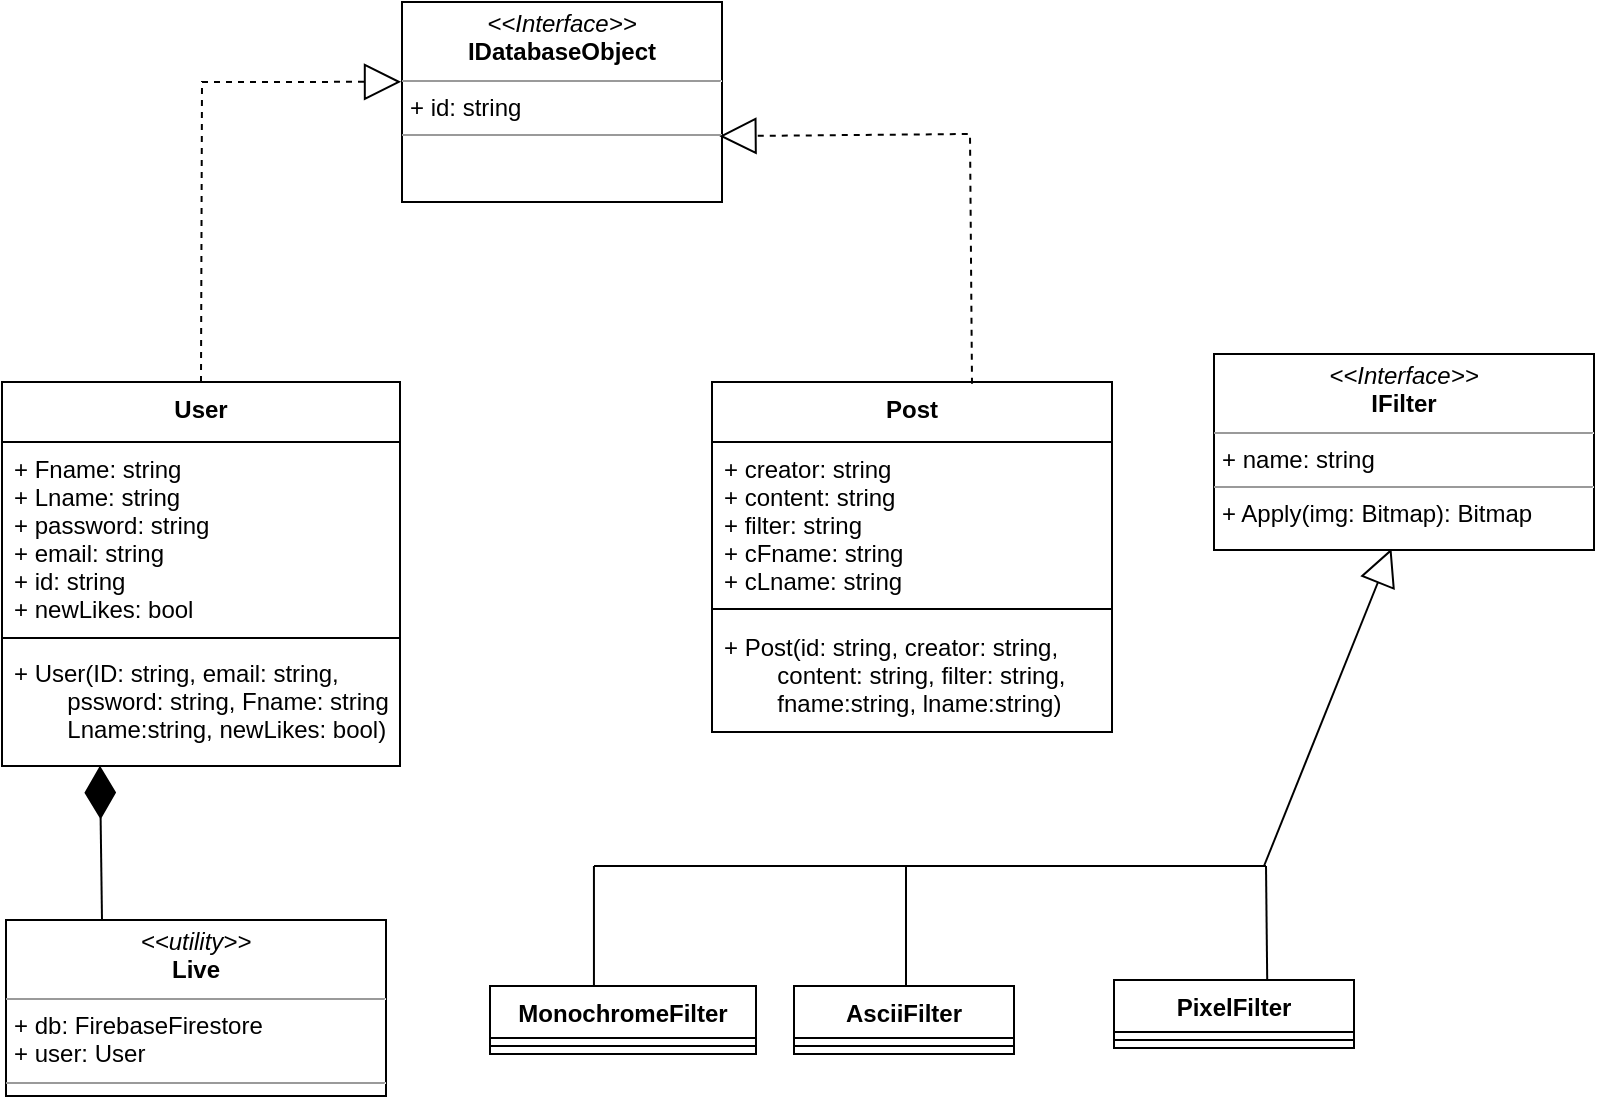<mxfile version="21.1.7" type="github">
  <diagram id="5j97dR44W0pkRMfTW0MN" name="‫עמוד-1‬">
    <mxGraphModel dx="979" dy="512" grid="0" gridSize="10" guides="1" tooltips="1" connect="1" arrows="1" fold="1" page="1" pageScale="1" pageWidth="827" pageHeight="1169" math="0" shadow="0">
      <root>
        <mxCell id="0" />
        <mxCell id="1" parent="0" />
        <mxCell id="RlVIT7YuRauQy9fZDoNZ-9" value="User" style="swimlane;fontStyle=1;align=center;verticalAlign=top;childLayout=stackLayout;horizontal=1;startSize=30;horizontalStack=0;resizeParent=1;resizeParentMax=0;resizeLast=0;collapsible=1;marginBottom=0;rounded=0;" parent="1" vertex="1">
          <mxGeometry x="19" y="226" width="199" height="192" as="geometry" />
        </mxCell>
        <mxCell id="RlVIT7YuRauQy9fZDoNZ-10" value="+ Fname: string&#xa;+ Lname: string&#xa;+ password: string&#xa;+ email: string&#xa;+ id: string&#xa;+ newLikes: bool" style="text;strokeColor=none;fillColor=none;align=left;verticalAlign=top;spacingLeft=4;spacingRight=4;overflow=hidden;rotatable=0;points=[[0,0.5],[1,0.5]];portConstraint=eastwest;rounded=0;" parent="RlVIT7YuRauQy9fZDoNZ-9" vertex="1">
          <mxGeometry y="30" width="199" height="94" as="geometry" />
        </mxCell>
        <mxCell id="RlVIT7YuRauQy9fZDoNZ-11" value="" style="line;strokeWidth=1;fillColor=none;align=left;verticalAlign=middle;spacingTop=-1;spacingLeft=3;spacingRight=3;rotatable=0;labelPosition=right;points=[];portConstraint=eastwest;strokeColor=inherit;rounded=0;" parent="RlVIT7YuRauQy9fZDoNZ-9" vertex="1">
          <mxGeometry y="124" width="199" height="8" as="geometry" />
        </mxCell>
        <mxCell id="RlVIT7YuRauQy9fZDoNZ-12" value="+ User(ID: string, email: string,&#xa;        pssword: string, Fname: string,&#xa;        Lname:string, newLikes: bool)" style="text;strokeColor=none;fillColor=none;align=left;verticalAlign=top;spacingLeft=4;spacingRight=4;overflow=hidden;rotatable=0;points=[[0,0.5],[1,0.5]];portConstraint=eastwest;rounded=0;" parent="RlVIT7YuRauQy9fZDoNZ-9" vertex="1">
          <mxGeometry y="132" width="199" height="60" as="geometry" />
        </mxCell>
        <mxCell id="RlVIT7YuRauQy9fZDoNZ-13" value="Post" style="swimlane;fontStyle=1;align=center;verticalAlign=top;childLayout=stackLayout;horizontal=1;startSize=30;horizontalStack=0;resizeParent=1;resizeParentMax=0;resizeLast=0;collapsible=1;marginBottom=0;" parent="1" vertex="1">
          <mxGeometry x="374" y="226" width="200" height="175" as="geometry" />
        </mxCell>
        <mxCell id="RlVIT7YuRauQy9fZDoNZ-14" value="+ creator: string&#xa;+ content: string&#xa;+ filter: string&#xa;+ cFname: string&#xa;+ cLname: string" style="text;strokeColor=none;fillColor=none;align=left;verticalAlign=top;spacingLeft=4;spacingRight=4;overflow=hidden;rotatable=0;points=[[0,0.5],[1,0.5]];portConstraint=eastwest;" parent="RlVIT7YuRauQy9fZDoNZ-13" vertex="1">
          <mxGeometry y="30" width="200" height="78" as="geometry" />
        </mxCell>
        <mxCell id="RlVIT7YuRauQy9fZDoNZ-15" value="" style="line;strokeWidth=1;fillColor=none;align=left;verticalAlign=middle;spacingTop=-1;spacingLeft=3;spacingRight=3;rotatable=0;labelPosition=right;points=[];portConstraint=eastwest;strokeColor=inherit;" parent="RlVIT7YuRauQy9fZDoNZ-13" vertex="1">
          <mxGeometry y="108" width="200" height="11" as="geometry" />
        </mxCell>
        <mxCell id="RlVIT7YuRauQy9fZDoNZ-16" value="+ Post(id: string, creator: string, &#xa;        content: string, filter: string,&#xa;        fname:string, lname:string)" style="text;strokeColor=none;fillColor=none;align=left;verticalAlign=top;spacingLeft=4;spacingRight=4;overflow=hidden;rotatable=0;points=[[0,0.5],[1,0.5]];portConstraint=eastwest;" parent="RlVIT7YuRauQy9fZDoNZ-13" vertex="1">
          <mxGeometry y="119" width="200" height="56" as="geometry" />
        </mxCell>
        <mxCell id="RlVIT7YuRauQy9fZDoNZ-22" value="" style="endArrow=block;endSize=16;endFill=0;html=1;rounded=0;exitX=0.5;exitY=0;exitDx=0;exitDy=0;entryX=-0.003;entryY=0.399;entryDx=0;entryDy=0;dashed=1;entryPerimeter=0;" parent="1" source="RlVIT7YuRauQy9fZDoNZ-9" target="RlVIT7YuRauQy9fZDoNZ-42" edge="1">
          <mxGeometry width="160" relative="1" as="geometry">
            <mxPoint x="119" y="216" as="sourcePoint" />
            <mxPoint x="219.0" y="76" as="targetPoint" />
            <Array as="points">
              <mxPoint x="119" y="76" />
            </Array>
          </mxGeometry>
        </mxCell>
        <mxCell id="RlVIT7YuRauQy9fZDoNZ-42" value="&lt;p style=&quot;margin:0px;margin-top:4px;text-align:center;&quot;&gt;&lt;i&gt;&amp;lt;&amp;lt;Interface&amp;gt;&amp;gt;&lt;/i&gt;&lt;br&gt;&lt;b&gt;IDatabaseObject&lt;/b&gt;&lt;/p&gt;&lt;hr size=&quot;1&quot;&gt;&lt;p style=&quot;margin:0px;margin-left:4px;&quot;&gt;+ id: string&lt;br&gt;&lt;/p&gt;&lt;hr size=&quot;1&quot;&gt;&lt;p style=&quot;margin:0px;margin-left:4px;&quot;&gt;&lt;br&gt;&lt;/p&gt;" style="verticalAlign=top;align=left;overflow=fill;fontSize=12;fontFamily=Helvetica;html=1;" parent="1" vertex="1">
          <mxGeometry x="219" y="36" width="160" height="100" as="geometry" />
        </mxCell>
        <mxCell id="RlVIT7YuRauQy9fZDoNZ-43" value="" style="endArrow=block;endSize=16;endFill=0;html=1;rounded=0;exitX=0.65;exitY=0.005;exitDx=0;exitDy=0;dashed=1;entryX=0.992;entryY=0.671;entryDx=0;entryDy=0;entryPerimeter=0;exitPerimeter=0;" parent="1" source="RlVIT7YuRauQy9fZDoNZ-13" target="RlVIT7YuRauQy9fZDoNZ-42" edge="1">
          <mxGeometry width="160" relative="1" as="geometry">
            <mxPoint x="499" y="226.0" as="sourcePoint" />
            <mxPoint x="379" y="76" as="targetPoint" />
            <Array as="points">
              <mxPoint x="503" y="102" />
            </Array>
          </mxGeometry>
        </mxCell>
        <mxCell id="RlVIT7YuRauQy9fZDoNZ-53" value="" style="endArrow=block;endSize=16;endFill=0;html=1;rounded=0;entryX=0.467;entryY=0.993;entryDx=0;entryDy=0;entryPerimeter=0;" parent="1" target="Nct13a2ik9a1Dru6cYVa-1" edge="1">
          <mxGeometry width="160" relative="1" as="geometry">
            <mxPoint x="650" y="468" as="sourcePoint" />
            <mxPoint x="716.29" y="385.176" as="targetPoint" />
            <Array as="points" />
          </mxGeometry>
        </mxCell>
        <mxCell id="RlVIT7YuRauQy9fZDoNZ-58" value="" style="endArrow=none;html=1;rounded=0;" parent="1" edge="1">
          <mxGeometry width="50" height="50" relative="1" as="geometry">
            <mxPoint x="315" y="468" as="sourcePoint" />
            <mxPoint x="651" y="468" as="targetPoint" />
          </mxGeometry>
        </mxCell>
        <mxCell id="RlVIT7YuRauQy9fZDoNZ-59" value="" style="endArrow=none;html=1;rounded=0;" parent="1" edge="1">
          <mxGeometry width="50" height="50" relative="1" as="geometry">
            <mxPoint x="314.97" y="528" as="sourcePoint" />
            <mxPoint x="314.97" y="468" as="targetPoint" />
          </mxGeometry>
        </mxCell>
        <mxCell id="RlVIT7YuRauQy9fZDoNZ-60" value="" style="endArrow=none;html=1;rounded=0;" parent="1" edge="1">
          <mxGeometry width="50" height="50" relative="1" as="geometry">
            <mxPoint x="471" y="528" as="sourcePoint" />
            <mxPoint x="471" y="468" as="targetPoint" />
          </mxGeometry>
        </mxCell>
        <mxCell id="RlVIT7YuRauQy9fZDoNZ-61" value="" style="endArrow=none;html=1;rounded=0;exitX=0.497;exitY=-0.004;exitDx=0;exitDy=0;exitPerimeter=0;" parent="1" edge="1">
          <mxGeometry width="50" height="50" relative="1" as="geometry">
            <mxPoint x="651.64" y="527.864" as="sourcePoint" />
            <mxPoint x="651" y="468" as="targetPoint" />
          </mxGeometry>
        </mxCell>
        <mxCell id="RlVIT7YuRauQy9fZDoNZ-62" value="PixelFilter" style="swimlane;fontStyle=1;align=center;verticalAlign=top;childLayout=stackLayout;horizontal=1;startSize=26;horizontalStack=0;resizeParent=1;resizeParentMax=0;resizeLast=0;collapsible=1;marginBottom=0;" parent="1" vertex="1">
          <mxGeometry x="575" y="525" width="120" height="34" as="geometry" />
        </mxCell>
        <mxCell id="RlVIT7YuRauQy9fZDoNZ-64" value="" style="line;strokeWidth=1;fillColor=none;align=left;verticalAlign=middle;spacingTop=-1;spacingLeft=3;spacingRight=3;rotatable=0;labelPosition=right;points=[];portConstraint=eastwest;strokeColor=inherit;" parent="RlVIT7YuRauQy9fZDoNZ-62" vertex="1">
          <mxGeometry y="26" width="120" height="8" as="geometry" />
        </mxCell>
        <mxCell id="RlVIT7YuRauQy9fZDoNZ-66" value="AsciiFilter" style="swimlane;fontStyle=1;align=center;verticalAlign=top;childLayout=stackLayout;horizontal=1;startSize=26;horizontalStack=0;resizeParent=1;resizeParentMax=0;resizeLast=0;collapsible=1;marginBottom=0;" parent="1" vertex="1">
          <mxGeometry x="415" y="528" width="110" height="34" as="geometry" />
        </mxCell>
        <mxCell id="RlVIT7YuRauQy9fZDoNZ-67" value="" style="line;strokeWidth=1;fillColor=none;align=left;verticalAlign=middle;spacingTop=-1;spacingLeft=3;spacingRight=3;rotatable=0;labelPosition=right;points=[];portConstraint=eastwest;strokeColor=inherit;" parent="RlVIT7YuRauQy9fZDoNZ-66" vertex="1">
          <mxGeometry y="26" width="110" height="8" as="geometry" />
        </mxCell>
        <mxCell id="I7XnUN0qQvFKLFBBOWLg-1" value="MonochromeFilter" style="swimlane;fontStyle=1;align=center;verticalAlign=top;childLayout=stackLayout;horizontal=1;startSize=26;horizontalStack=0;resizeParent=1;resizeParentMax=0;resizeLast=0;collapsible=1;marginBottom=0;" parent="1" vertex="1">
          <mxGeometry x="263" y="528" width="133" height="34" as="geometry" />
        </mxCell>
        <mxCell id="I7XnUN0qQvFKLFBBOWLg-2" value="" style="line;strokeWidth=1;fillColor=none;align=left;verticalAlign=middle;spacingTop=-1;spacingLeft=3;spacingRight=3;rotatable=0;labelPosition=right;points=[];portConstraint=eastwest;strokeColor=inherit;" parent="I7XnUN0qQvFKLFBBOWLg-1" vertex="1">
          <mxGeometry y="26" width="133" height="8" as="geometry" />
        </mxCell>
        <mxCell id="Nct13a2ik9a1Dru6cYVa-1" value="&lt;p style=&quot;margin:0px;margin-top:4px;text-align:center;&quot;&gt;&lt;i&gt;&amp;lt;&amp;lt;Interface&amp;gt;&amp;gt;&lt;/i&gt;&lt;br&gt;&lt;b&gt;IFilter&lt;/b&gt;&lt;/p&gt;&lt;hr size=&quot;1&quot;&gt;&lt;p style=&quot;margin:0px;margin-left:4px;&quot;&gt;+ name: string&lt;/p&gt;&lt;hr size=&quot;1&quot;&gt;&lt;p style=&quot;margin:0px;margin-left:4px;&quot;&gt;+ Apply(img: Bitmap): Bitmap&lt;/p&gt;" style="verticalAlign=top;align=left;overflow=fill;fontSize=12;fontFamily=Helvetica;html=1;" parent="1" vertex="1">
          <mxGeometry x="625" y="212" width="190" height="98" as="geometry" />
        </mxCell>
        <mxCell id="Nct13a2ik9a1Dru6cYVa-2" value="&lt;p style=&quot;margin:0px;margin-top:4px;text-align:center;&quot;&gt;&lt;i&gt;&amp;lt;&amp;lt;utility&amp;gt;&amp;gt;&lt;/i&gt;&lt;br&gt;&lt;b&gt;Live&lt;/b&gt;&lt;/p&gt;&lt;hr size=&quot;1&quot;&gt;&lt;p style=&quot;margin:0px;margin-left:4px;&quot;&gt;+ db: FirebaseFirestore&lt;br&gt;+ user: User&lt;/p&gt;&lt;hr size=&quot;1&quot;&gt;&lt;p style=&quot;margin:0px;margin-left:4px;&quot;&gt;&lt;br&gt;&lt;/p&gt;" style="verticalAlign=top;align=left;overflow=fill;fontSize=12;fontFamily=Helvetica;html=1;" parent="1" vertex="1">
          <mxGeometry x="21" y="495" width="190" height="88" as="geometry" />
        </mxCell>
        <mxCell id="Nct13a2ik9a1Dru6cYVa-3" value="" style="endArrow=diamondThin;endFill=1;endSize=24;html=1;rounded=0;strokeWidth=1;entryX=0.246;entryY=0.997;entryDx=0;entryDy=0;entryPerimeter=0;" parent="1" edge="1" target="RlVIT7YuRauQy9fZDoNZ-12">
          <mxGeometry width="160" relative="1" as="geometry">
            <mxPoint x="69" y="495" as="sourcePoint" />
            <mxPoint x="69" y="404" as="targetPoint" />
          </mxGeometry>
        </mxCell>
      </root>
    </mxGraphModel>
  </diagram>
</mxfile>
